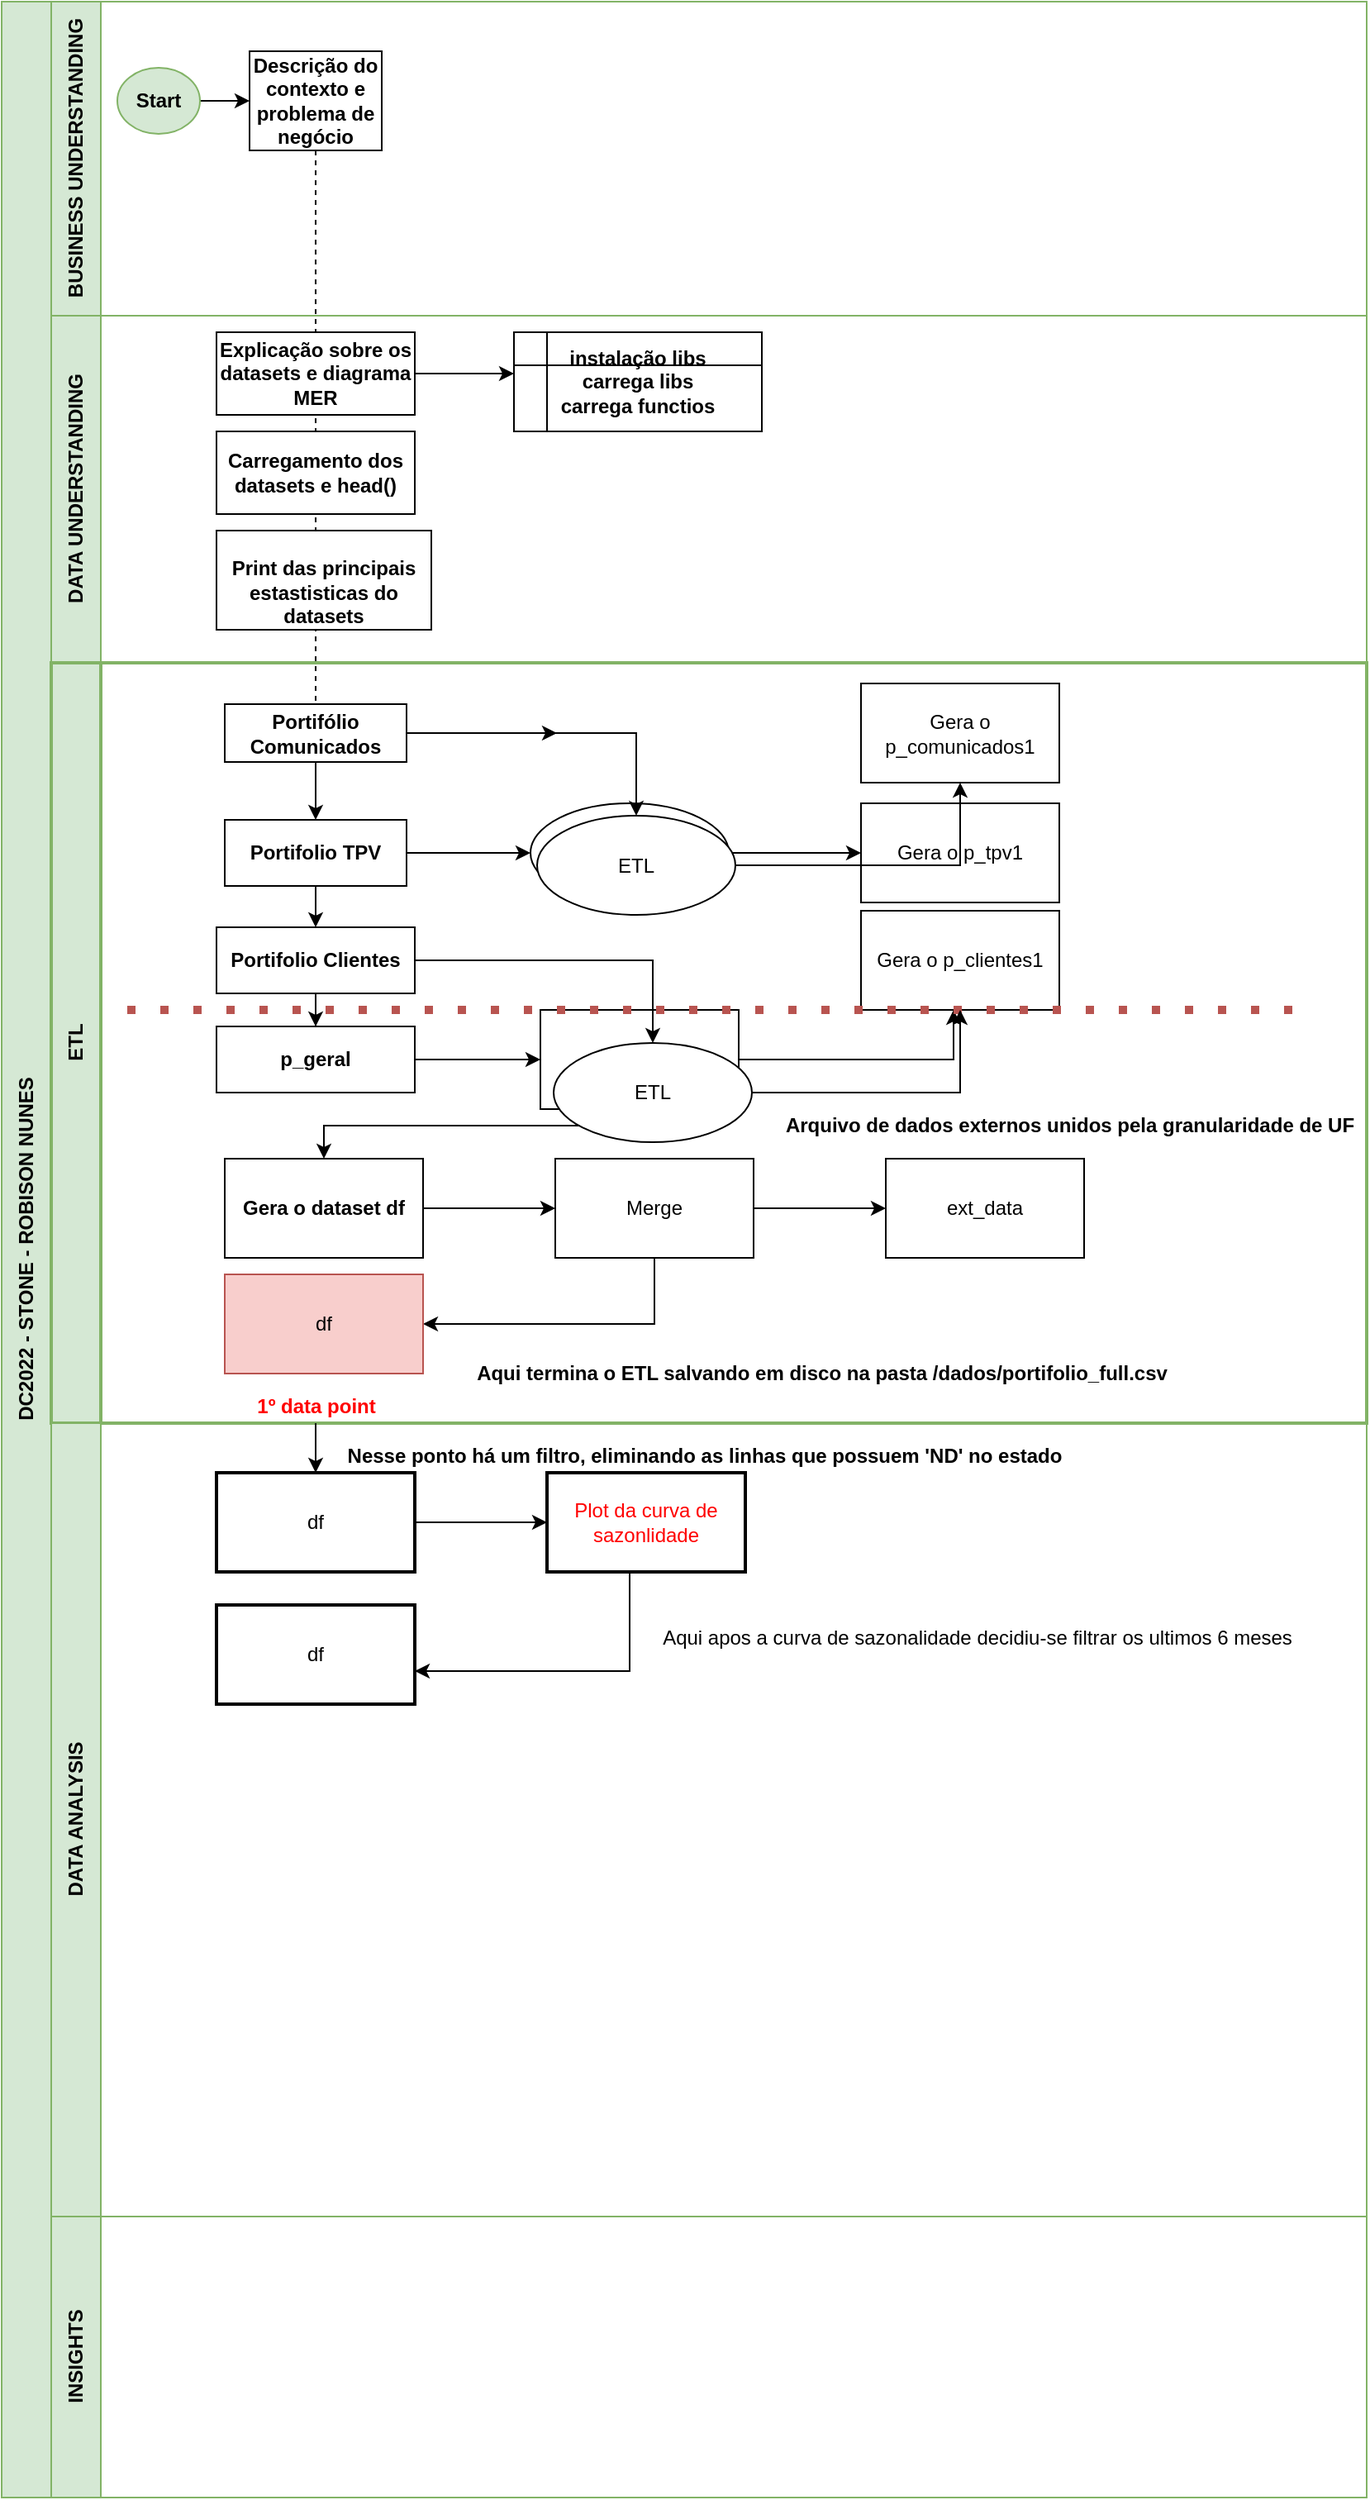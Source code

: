 <mxfile version="18.0.3" type="device"><diagram id="prtHgNgQTEPvFCAcTncT" name="Page-1"><mxGraphModel dx="1030" dy="543" grid="1" gridSize="10" guides="1" tooltips="1" connect="1" arrows="1" fold="1" page="1" pageScale="1" pageWidth="827" pageHeight="1169" math="0" shadow="0"><root><mxCell id="0"/><mxCell id="1" parent="0"/><mxCell id="dNxyNK7c78bLwvsdeMH5-19" value="&lt;div&gt;DC2022 - STONE - ROBISON NUNES&lt;/div&gt;" style="swimlane;html=1;childLayout=stackLayout;resizeParent=1;resizeParentMax=0;horizontal=0;startSize=30;horizontalStack=0;fillColor=#d5e8d4;strokeColor=#82b366;" parent="1" vertex="1"><mxGeometry x="10" y="10" width="826" height="1510" as="geometry"/></mxCell><mxCell id="dNxyNK7c78bLwvsdeMH5-27" value="" style="edgeStyle=orthogonalEdgeStyle;rounded=0;orthogonalLoop=1;jettySize=auto;html=1;dashed=1;endArrow=none;endFill=0;" parent="dNxyNK7c78bLwvsdeMH5-19" source="dNxyNK7c78bLwvsdeMH5-24" target="dNxyNK7c78bLwvsdeMH5-26" edge="1"><mxGeometry relative="1" as="geometry"/></mxCell><mxCell id="dNxyNK7c78bLwvsdeMH5-20" value="&lt;div&gt;BUSINESS UNDERSTANDING&lt;/div&gt;" style="swimlane;html=1;startSize=30;horizontal=0;fillColor=#d5e8d4;strokeColor=#82b366;" parent="dNxyNK7c78bLwvsdeMH5-19" vertex="1"><mxGeometry x="30" width="796" height="190" as="geometry"/></mxCell><mxCell id="dNxyNK7c78bLwvsdeMH5-25" value="" style="edgeStyle=orthogonalEdgeStyle;rounded=0;orthogonalLoop=1;jettySize=auto;html=1;" parent="dNxyNK7c78bLwvsdeMH5-20" source="dNxyNK7c78bLwvsdeMH5-23" target="dNxyNK7c78bLwvsdeMH5-24" edge="1"><mxGeometry relative="1" as="geometry"/></mxCell><mxCell id="dNxyNK7c78bLwvsdeMH5-23" value="&lt;b&gt;Start&lt;/b&gt;" style="ellipse;whiteSpace=wrap;html=1;fillColor=#d5e8d4;strokeColor=#82b366;" parent="dNxyNK7c78bLwvsdeMH5-20" vertex="1"><mxGeometry x="40" y="40" width="50" height="40" as="geometry"/></mxCell><mxCell id="dNxyNK7c78bLwvsdeMH5-24" value="&lt;b&gt;Descrição do contexto e problema de negócio&lt;/b&gt;" style="rounded=0;whiteSpace=wrap;html=1;fontFamily=Helvetica;fontSize=12;fontColor=#000000;align=center;" parent="dNxyNK7c78bLwvsdeMH5-20" vertex="1"><mxGeometry x="120" y="30" width="80" height="60" as="geometry"/></mxCell><mxCell id="lmU7eTik_QIdMVDivYzz-2" value="&lt;div&gt;DATA UNDERSTANDING&lt;/div&gt;" style="swimlane;html=1;startSize=30;horizontal=0;fillColor=#d5e8d4;strokeColor=#82b366;" vertex="1" parent="dNxyNK7c78bLwvsdeMH5-19"><mxGeometry x="30" y="190" width="796" height="210" as="geometry"/></mxCell><mxCell id="lmU7eTik_QIdMVDivYzz-3" value="" style="edgeStyle=orthogonalEdgeStyle;rounded=0;orthogonalLoop=1;jettySize=auto;html=1;endArrow=classic;endFill=1;" edge="1" parent="lmU7eTik_QIdMVDivYzz-2" source="lmU7eTik_QIdMVDivYzz-4"><mxGeometry relative="1" as="geometry"><mxPoint x="280" y="35" as="targetPoint"/></mxGeometry></mxCell><mxCell id="lmU7eTik_QIdMVDivYzz-4" value="&lt;b&gt;Explicação sobre os datasets e diagrama MER&lt;/b&gt;" style="rounded=0;whiteSpace=wrap;html=1;fontFamily=Helvetica;fontSize=12;fontColor=#000000;align=center;" vertex="1" parent="lmU7eTik_QIdMVDivYzz-2"><mxGeometry x="100" y="10" width="120" height="50" as="geometry"/></mxCell><mxCell id="lmU7eTik_QIdMVDivYzz-67" value="&lt;div&gt;&lt;b&gt;instalação libs&lt;/b&gt;&lt;/div&gt;&lt;div&gt;&lt;b&gt;carrega libs&lt;/b&gt;&lt;/div&gt;&lt;div&gt;&lt;b&gt;carrega functios&lt;br&gt;&lt;/b&gt;&lt;/div&gt;" style="shape=internalStorage;whiteSpace=wrap;html=1;backgroundOutline=1;" vertex="1" parent="lmU7eTik_QIdMVDivYzz-2"><mxGeometry x="280" y="10" width="150" height="60" as="geometry"/></mxCell><mxCell id="lmU7eTik_QIdMVDivYzz-68" value="&lt;b&gt;Carregamento dos datasets e head()&lt;/b&gt;" style="rounded=0;whiteSpace=wrap;html=1;fontFamily=Helvetica;fontSize=12;fontColor=#000000;align=center;" vertex="1" parent="lmU7eTik_QIdMVDivYzz-2"><mxGeometry x="100" y="70" width="120" height="50" as="geometry"/></mxCell><mxCell id="lmU7eTik_QIdMVDivYzz-69" style="edgeStyle=orthogonalEdgeStyle;rounded=0;orthogonalLoop=1;jettySize=auto;html=1;exitX=0.5;exitY=1;exitDx=0;exitDy=0;" edge="1" parent="lmU7eTik_QIdMVDivYzz-2" source="lmU7eTik_QIdMVDivYzz-68" target="lmU7eTik_QIdMVDivYzz-68"><mxGeometry relative="1" as="geometry"/></mxCell><mxCell id="lmU7eTik_QIdMVDivYzz-70" value="&lt;div&gt;&lt;br&gt;&lt;/div&gt;&lt;div&gt;Print das principais estastisticas do datasets &lt;br&gt;&lt;/div&gt;" style="rounded=0;whiteSpace=wrap;html=1;fontFamily=Helvetica;fontSize=12;fontColor=#000000;align=center;fontStyle=1" vertex="1" parent="lmU7eTik_QIdMVDivYzz-2"><mxGeometry x="100" y="130" width="130" height="60" as="geometry"/></mxCell><mxCell id="dNxyNK7c78bLwvsdeMH5-21" value="ETL" style="swimlane;html=1;startSize=30;horizontal=0;fillColor=#d5e8d4;strokeColor=#82b366;strokeWidth=2;" parent="dNxyNK7c78bLwvsdeMH5-19" vertex="1"><mxGeometry x="30" y="400" width="796" height="460" as="geometry"/></mxCell><mxCell id="dNxyNK7c78bLwvsdeMH5-29" value="" style="edgeStyle=orthogonalEdgeStyle;rounded=0;orthogonalLoop=1;jettySize=auto;html=1;endArrow=classic;endFill=1;" parent="dNxyNK7c78bLwvsdeMH5-21" source="dNxyNK7c78bLwvsdeMH5-26" edge="1"><mxGeometry relative="1" as="geometry"><mxPoint x="306" y="42.5" as="targetPoint"/></mxGeometry></mxCell><mxCell id="lmU7eTik_QIdMVDivYzz-86" value="" style="edgeStyle=orthogonalEdgeStyle;rounded=0;orthogonalLoop=1;jettySize=auto;html=1;" edge="1" parent="dNxyNK7c78bLwvsdeMH5-21" source="dNxyNK7c78bLwvsdeMH5-26" target="lmU7eTik_QIdMVDivYzz-85"><mxGeometry relative="1" as="geometry"/></mxCell><mxCell id="dNxyNK7c78bLwvsdeMH5-26" value="&lt;b&gt;Portifólio Comunicados&lt;/b&gt;" style="rounded=0;whiteSpace=wrap;html=1;fontFamily=Helvetica;fontSize=12;fontColor=#000000;align=center;" parent="dNxyNK7c78bLwvsdeMH5-21" vertex="1"><mxGeometry x="105" y="25" width="110" height="35" as="geometry"/></mxCell><mxCell id="lmU7eTik_QIdMVDivYzz-80" value="Gera o p_comunicados1" style="whiteSpace=wrap;html=1;fontColor=#000000;rounded=0;" vertex="1" parent="dNxyNK7c78bLwvsdeMH5-21"><mxGeometry x="490" y="12.5" width="120" height="60" as="geometry"/></mxCell><mxCell id="lmU7eTik_QIdMVDivYzz-88" value="" style="edgeStyle=orthogonalEdgeStyle;rounded=0;orthogonalLoop=1;jettySize=auto;html=1;" edge="1" parent="dNxyNK7c78bLwvsdeMH5-21" source="lmU7eTik_QIdMVDivYzz-85" target="lmU7eTik_QIdMVDivYzz-87"><mxGeometry relative="1" as="geometry"/></mxCell><mxCell id="lmU7eTik_QIdMVDivYzz-92" value="" style="edgeStyle=orthogonalEdgeStyle;rounded=0;orthogonalLoop=1;jettySize=auto;html=1;" edge="1" parent="dNxyNK7c78bLwvsdeMH5-21" source="lmU7eTik_QIdMVDivYzz-85" target="lmU7eTik_QIdMVDivYzz-91"><mxGeometry relative="1" as="geometry"/></mxCell><mxCell id="lmU7eTik_QIdMVDivYzz-85" value="&lt;b&gt;Portifolio TPV&lt;/b&gt;" style="rounded=0;whiteSpace=wrap;html=1;fontColor=#000000;" vertex="1" parent="dNxyNK7c78bLwvsdeMH5-21"><mxGeometry x="105" y="95" width="110" height="40" as="geometry"/></mxCell><mxCell id="lmU7eTik_QIdMVDivYzz-90" value="" style="edgeStyle=orthogonalEdgeStyle;rounded=0;orthogonalLoop=1;jettySize=auto;html=1;" edge="1" parent="dNxyNK7c78bLwvsdeMH5-21" source="lmU7eTik_QIdMVDivYzz-87" target="lmU7eTik_QIdMVDivYzz-89"><mxGeometry relative="1" as="geometry"/></mxCell><mxCell id="lmU7eTik_QIdMVDivYzz-87" value="ETL" style="ellipse;whiteSpace=wrap;html=1;fontColor=#000000;rounded=0;" vertex="1" parent="dNxyNK7c78bLwvsdeMH5-21"><mxGeometry x="290" y="85" width="120" height="60" as="geometry"/></mxCell><mxCell id="lmU7eTik_QIdMVDivYzz-89" value="Gera o p_tpv1" style="whiteSpace=wrap;html=1;fontColor=#000000;rounded=0;" vertex="1" parent="dNxyNK7c78bLwvsdeMH5-21"><mxGeometry x="490" y="85" width="120" height="60" as="geometry"/></mxCell><mxCell id="lmU7eTik_QIdMVDivYzz-102" value="" style="edgeStyle=orthogonalEdgeStyle;rounded=0;orthogonalLoop=1;jettySize=auto;html=1;" edge="1" parent="dNxyNK7c78bLwvsdeMH5-21" source="lmU7eTik_QIdMVDivYzz-91" target="lmU7eTik_QIdMVDivYzz-98"><mxGeometry relative="1" as="geometry"/></mxCell><mxCell id="lmU7eTik_QIdMVDivYzz-91" value="&lt;b&gt;Portifolio Clientes&lt;/b&gt;" style="whiteSpace=wrap;html=1;fontColor=#000000;rounded=0;" vertex="1" parent="dNxyNK7c78bLwvsdeMH5-21"><mxGeometry x="100" y="160" width="120" height="40" as="geometry"/></mxCell><mxCell id="lmU7eTik_QIdMVDivYzz-96" value="&lt;div&gt;Gera o p_clientes1&lt;br&gt;&lt;/div&gt;" style="whiteSpace=wrap;html=1;fontColor=#000000;rounded=0;" vertex="1" parent="dNxyNK7c78bLwvsdeMH5-21"><mxGeometry x="490" y="150" width="120" height="60" as="geometry"/></mxCell><mxCell id="lmU7eTik_QIdMVDivYzz-98" value="&lt;b&gt;p_geral&lt;/b&gt;" style="whiteSpace=wrap;html=1;fontColor=#000000;rounded=0;" vertex="1" parent="dNxyNK7c78bLwvsdeMH5-21"><mxGeometry x="100" y="220" width="120" height="40" as="geometry"/></mxCell><mxCell id="lmU7eTik_QIdMVDivYzz-107" value="" style="edgeStyle=orthogonalEdgeStyle;rounded=0;orthogonalLoop=1;jettySize=auto;html=1;" edge="1" parent="dNxyNK7c78bLwvsdeMH5-21" source="lmU7eTik_QIdMVDivYzz-104" target="lmU7eTik_QIdMVDivYzz-96"><mxGeometry relative="1" as="geometry"><Array as="points"><mxPoint x="546" y="240"/></Array></mxGeometry></mxCell><mxCell id="lmU7eTik_QIdMVDivYzz-109" value="" style="edgeStyle=orthogonalEdgeStyle;rounded=0;orthogonalLoop=1;jettySize=auto;html=1;" edge="1" parent="dNxyNK7c78bLwvsdeMH5-21" source="lmU7eTik_QIdMVDivYzz-104" target="lmU7eTik_QIdMVDivYzz-108"><mxGeometry relative="1" as="geometry"><Array as="points"><mxPoint x="356" y="280"/><mxPoint x="165" y="280"/></Array></mxGeometry></mxCell><mxCell id="lmU7eTik_QIdMVDivYzz-104" value="Merge" style="whiteSpace=wrap;html=1;fontColor=#000000;rounded=0;" vertex="1" parent="dNxyNK7c78bLwvsdeMH5-21"><mxGeometry x="296" y="210" width="120" height="60" as="geometry"/></mxCell><mxCell id="lmU7eTik_QIdMVDivYzz-105" value="" style="edgeStyle=orthogonalEdgeStyle;rounded=0;orthogonalLoop=1;jettySize=auto;html=1;" edge="1" parent="dNxyNK7c78bLwvsdeMH5-21" source="lmU7eTik_QIdMVDivYzz-98" target="lmU7eTik_QIdMVDivYzz-104"><mxGeometry relative="1" as="geometry"/></mxCell><mxCell id="lmU7eTik_QIdMVDivYzz-122" value="" style="edgeStyle=orthogonalEdgeStyle;rounded=0;orthogonalLoop=1;jettySize=auto;html=1;strokeWidth=1;" edge="1" parent="dNxyNK7c78bLwvsdeMH5-21" source="lmU7eTik_QIdMVDivYzz-108" target="lmU7eTik_QIdMVDivYzz-121"><mxGeometry relative="1" as="geometry"/></mxCell><mxCell id="lmU7eTik_QIdMVDivYzz-108" value="&lt;b&gt;Gera o dataset df&lt;/b&gt;" style="whiteSpace=wrap;html=1;fontColor=#000000;rounded=0;" vertex="1" parent="dNxyNK7c78bLwvsdeMH5-21"><mxGeometry x="105" y="300" width="120" height="60" as="geometry"/></mxCell><mxCell id="lmU7eTik_QIdMVDivYzz-111" value="" style="endArrow=none;dashed=1;html=1;dashPattern=1 3;strokeWidth=5;rounded=0;fillColor=#f8cecc;strokeColor=#b85450;" edge="1" parent="dNxyNK7c78bLwvsdeMH5-21"><mxGeometry width="50" height="50" relative="1" as="geometry"><mxPoint x="46" y="210" as="sourcePoint"/><mxPoint x="766" y="210" as="targetPoint"/></mxGeometry></mxCell><mxCell id="lmU7eTik_QIdMVDivYzz-124" value="" style="edgeStyle=orthogonalEdgeStyle;rounded=0;orthogonalLoop=1;jettySize=auto;html=1;strokeWidth=1;" edge="1" parent="dNxyNK7c78bLwvsdeMH5-21" source="lmU7eTik_QIdMVDivYzz-121" target="lmU7eTik_QIdMVDivYzz-123"><mxGeometry relative="1" as="geometry"/></mxCell><mxCell id="lmU7eTik_QIdMVDivYzz-128" value="" style="edgeStyle=orthogonalEdgeStyle;rounded=0;orthogonalLoop=1;jettySize=auto;html=1;strokeWidth=1;" edge="1" parent="dNxyNK7c78bLwvsdeMH5-21" source="lmU7eTik_QIdMVDivYzz-121" target="lmU7eTik_QIdMVDivYzz-127"><mxGeometry relative="1" as="geometry"><Array as="points"><mxPoint x="365" y="400"/></Array></mxGeometry></mxCell><mxCell id="lmU7eTik_QIdMVDivYzz-121" value="Merge" style="whiteSpace=wrap;html=1;fontColor=#000000;rounded=0;" vertex="1" parent="dNxyNK7c78bLwvsdeMH5-21"><mxGeometry x="305" y="300" width="120" height="60" as="geometry"/></mxCell><mxCell id="lmU7eTik_QIdMVDivYzz-123" value="ext_data" style="whiteSpace=wrap;html=1;fontColor=#000000;rounded=0;" vertex="1" parent="dNxyNK7c78bLwvsdeMH5-21"><mxGeometry x="505" y="300" width="120" height="60" as="geometry"/></mxCell><mxCell id="lmU7eTik_QIdMVDivYzz-127" value="df" style="whiteSpace=wrap;html=1;rounded=0;fillColor=#f8cecc;strokeColor=#b85450;" vertex="1" parent="dNxyNK7c78bLwvsdeMH5-21"><mxGeometry x="105" y="370" width="120" height="60" as="geometry"/></mxCell><mxCell id="lmU7eTik_QIdMVDivYzz-129" value="&lt;b&gt;Aqui termina o ETL salvando em disco na pasta /dados/portifolio_full.csv&lt;/b&gt;" style="text;html=1;align=center;verticalAlign=middle;resizable=0;points=[];autosize=1;strokeColor=none;fillColor=none;" vertex="1" parent="dNxyNK7c78bLwvsdeMH5-21"><mxGeometry x="251" y="420" width="430" height="20" as="geometry"/></mxCell><mxCell id="lmU7eTik_QIdMVDivYzz-136" value="&lt;b&gt;Arquivo de dados externos unidos pela granularidade de UF&lt;/b&gt;" style="text;html=1;align=center;verticalAlign=middle;resizable=0;points=[];autosize=1;strokeColor=none;fillColor=none;" vertex="1" parent="dNxyNK7c78bLwvsdeMH5-21"><mxGeometry x="436" y="270" width="360" height="20" as="geometry"/></mxCell><mxCell id="lmU7eTik_QIdMVDivYzz-137" value="&lt;font color=&quot;#FF0000&quot;&gt;&lt;b&gt;1º data point&lt;/b&gt;&lt;/font&gt;" style="text;html=1;align=center;verticalAlign=middle;resizable=0;points=[];autosize=1;strokeColor=none;fillColor=none;" vertex="1" parent="dNxyNK7c78bLwvsdeMH5-21"><mxGeometry x="115" y="440" width="90" height="20" as="geometry"/></mxCell><mxCell id="dNxyNK7c78bLwvsdeMH5-22" value="&lt;div&gt;DATA ANALYSIS&lt;/div&gt;" style="swimlane;html=1;startSize=30;horizontal=0;fillColor=#d5e8d4;strokeColor=#82b366;fontColor=#000000;" parent="dNxyNK7c78bLwvsdeMH5-19" vertex="1"><mxGeometry x="30" y="860" width="796" height="480" as="geometry"/></mxCell><mxCell id="lmU7eTik_QIdMVDivYzz-138" value="&lt;font color=&quot;#000000&quot;&gt;df &lt;br&gt;&lt;/font&gt;" style="whiteSpace=wrap;html=1;fontColor=#FF0000;strokeWidth=2;" vertex="1" parent="dNxyNK7c78bLwvsdeMH5-22"><mxGeometry x="100" y="30" width="120" height="60" as="geometry"/></mxCell><mxCell id="lmU7eTik_QIdMVDivYzz-140" value="Nesse ponto há um filtro, eliminando as linhas que possuem 'ND' no estado" style="text;html=1;align=center;verticalAlign=middle;resizable=0;points=[];autosize=1;strokeColor=none;fillColor=none;fontStyle=1" vertex="1" parent="dNxyNK7c78bLwvsdeMH5-22"><mxGeometry x="170" y="10" width="450" height="20" as="geometry"/></mxCell><mxCell id="lmU7eTik_QIdMVDivYzz-144" value="&lt;font color=&quot;#000000&quot;&gt;df&lt;/font&gt;" style="whiteSpace=wrap;html=1;fontColor=#FF0000;strokeWidth=2;" vertex="1" parent="dNxyNK7c78bLwvsdeMH5-22"><mxGeometry x="100" y="110" width="120" height="60" as="geometry"/></mxCell><mxCell id="lmU7eTik_QIdMVDivYzz-146" value="Aqui apos a curva de sazonalidade decidiu-se filtrar os ultimos 6 meses" style="text;html=1;align=center;verticalAlign=middle;resizable=0;points=[];autosize=1;strokeColor=none;fillColor=none;" vertex="1" parent="dNxyNK7c78bLwvsdeMH5-22"><mxGeometry x="360" y="120" width="400" height="20" as="geometry"/></mxCell><mxCell id="lmU7eTik_QIdMVDivYzz-62" value="INSIGHTS" style="swimlane;html=1;startSize=30;horizontal=0;fillColor=#d5e8d4;strokeColor=#82b366;" vertex="1" parent="dNxyNK7c78bLwvsdeMH5-19"><mxGeometry x="30" y="1340" width="796" height="170" as="geometry"/></mxCell><mxCell id="lmU7eTik_QIdMVDivYzz-139" value="" style="edgeStyle=orthogonalEdgeStyle;rounded=0;orthogonalLoop=1;jettySize=auto;html=1;fontColor=#FF0000;strokeWidth=1;" edge="1" parent="dNxyNK7c78bLwvsdeMH5-19" source="lmU7eTik_QIdMVDivYzz-137" target="lmU7eTik_QIdMVDivYzz-138"><mxGeometry relative="1" as="geometry"/></mxCell><mxCell id="lmU7eTik_QIdMVDivYzz-81" value="" style="edgeStyle=orthogonalEdgeStyle;rounded=0;orthogonalLoop=1;jettySize=auto;html=1;" edge="1" parent="1" source="lmU7eTik_QIdMVDivYzz-78" target="lmU7eTik_QIdMVDivYzz-80"><mxGeometry relative="1" as="geometry"/></mxCell><mxCell id="lmU7eTik_QIdMVDivYzz-78" value="ETL" style="ellipse;whiteSpace=wrap;html=1;fontColor=#000000;rounded=0;" vertex="1" parent="1"><mxGeometry x="334" y="502.5" width="120" height="60" as="geometry"/></mxCell><mxCell id="lmU7eTik_QIdMVDivYzz-79" value="" style="edgeStyle=orthogonalEdgeStyle;rounded=0;orthogonalLoop=1;jettySize=auto;html=1;" edge="1" parent="1" source="dNxyNK7c78bLwvsdeMH5-26" target="lmU7eTik_QIdMVDivYzz-78"><mxGeometry relative="1" as="geometry"/></mxCell><mxCell id="lmU7eTik_QIdMVDivYzz-97" value="" style="edgeStyle=orthogonalEdgeStyle;rounded=0;orthogonalLoop=1;jettySize=auto;html=1;" edge="1" parent="1" source="lmU7eTik_QIdMVDivYzz-94" target="lmU7eTik_QIdMVDivYzz-96"><mxGeometry relative="1" as="geometry"/></mxCell><mxCell id="lmU7eTik_QIdMVDivYzz-94" value="ETL" style="ellipse;whiteSpace=wrap;html=1;fontColor=#000000;rounded=0;" vertex="1" parent="1"><mxGeometry x="344" y="640" width="120" height="60" as="geometry"/></mxCell><mxCell id="lmU7eTik_QIdMVDivYzz-95" value="" style="edgeStyle=orthogonalEdgeStyle;rounded=0;orthogonalLoop=1;jettySize=auto;html=1;" edge="1" parent="1" source="lmU7eTik_QIdMVDivYzz-91" target="lmU7eTik_QIdMVDivYzz-94"><mxGeometry relative="1" as="geometry"/></mxCell><mxCell id="lmU7eTik_QIdMVDivYzz-145" value="" style="edgeStyle=orthogonalEdgeStyle;rounded=0;orthogonalLoop=1;jettySize=auto;html=1;fontColor=#000000;strokeWidth=1;" edge="1" parent="1" source="lmU7eTik_QIdMVDivYzz-142" target="lmU7eTik_QIdMVDivYzz-144"><mxGeometry relative="1" as="geometry"><Array as="points"><mxPoint x="390" y="1020"/></Array></mxGeometry></mxCell><mxCell id="lmU7eTik_QIdMVDivYzz-142" value="&lt;span style=&quot;background-color: transparent;&quot;&gt;Plot da curva de sazonlidade&lt;/span&gt;" style="whiteSpace=wrap;html=1;fontColor=#FF0000;strokeWidth=2;" vertex="1" parent="1"><mxGeometry x="340" y="900" width="120" height="60" as="geometry"/></mxCell><mxCell id="lmU7eTik_QIdMVDivYzz-143" value="" style="edgeStyle=orthogonalEdgeStyle;rounded=0;orthogonalLoop=1;jettySize=auto;html=1;fontColor=#000000;strokeWidth=1;" edge="1" parent="1" source="lmU7eTik_QIdMVDivYzz-138" target="lmU7eTik_QIdMVDivYzz-142"><mxGeometry relative="1" as="geometry"/></mxCell></root></mxGraphModel></diagram></mxfile>